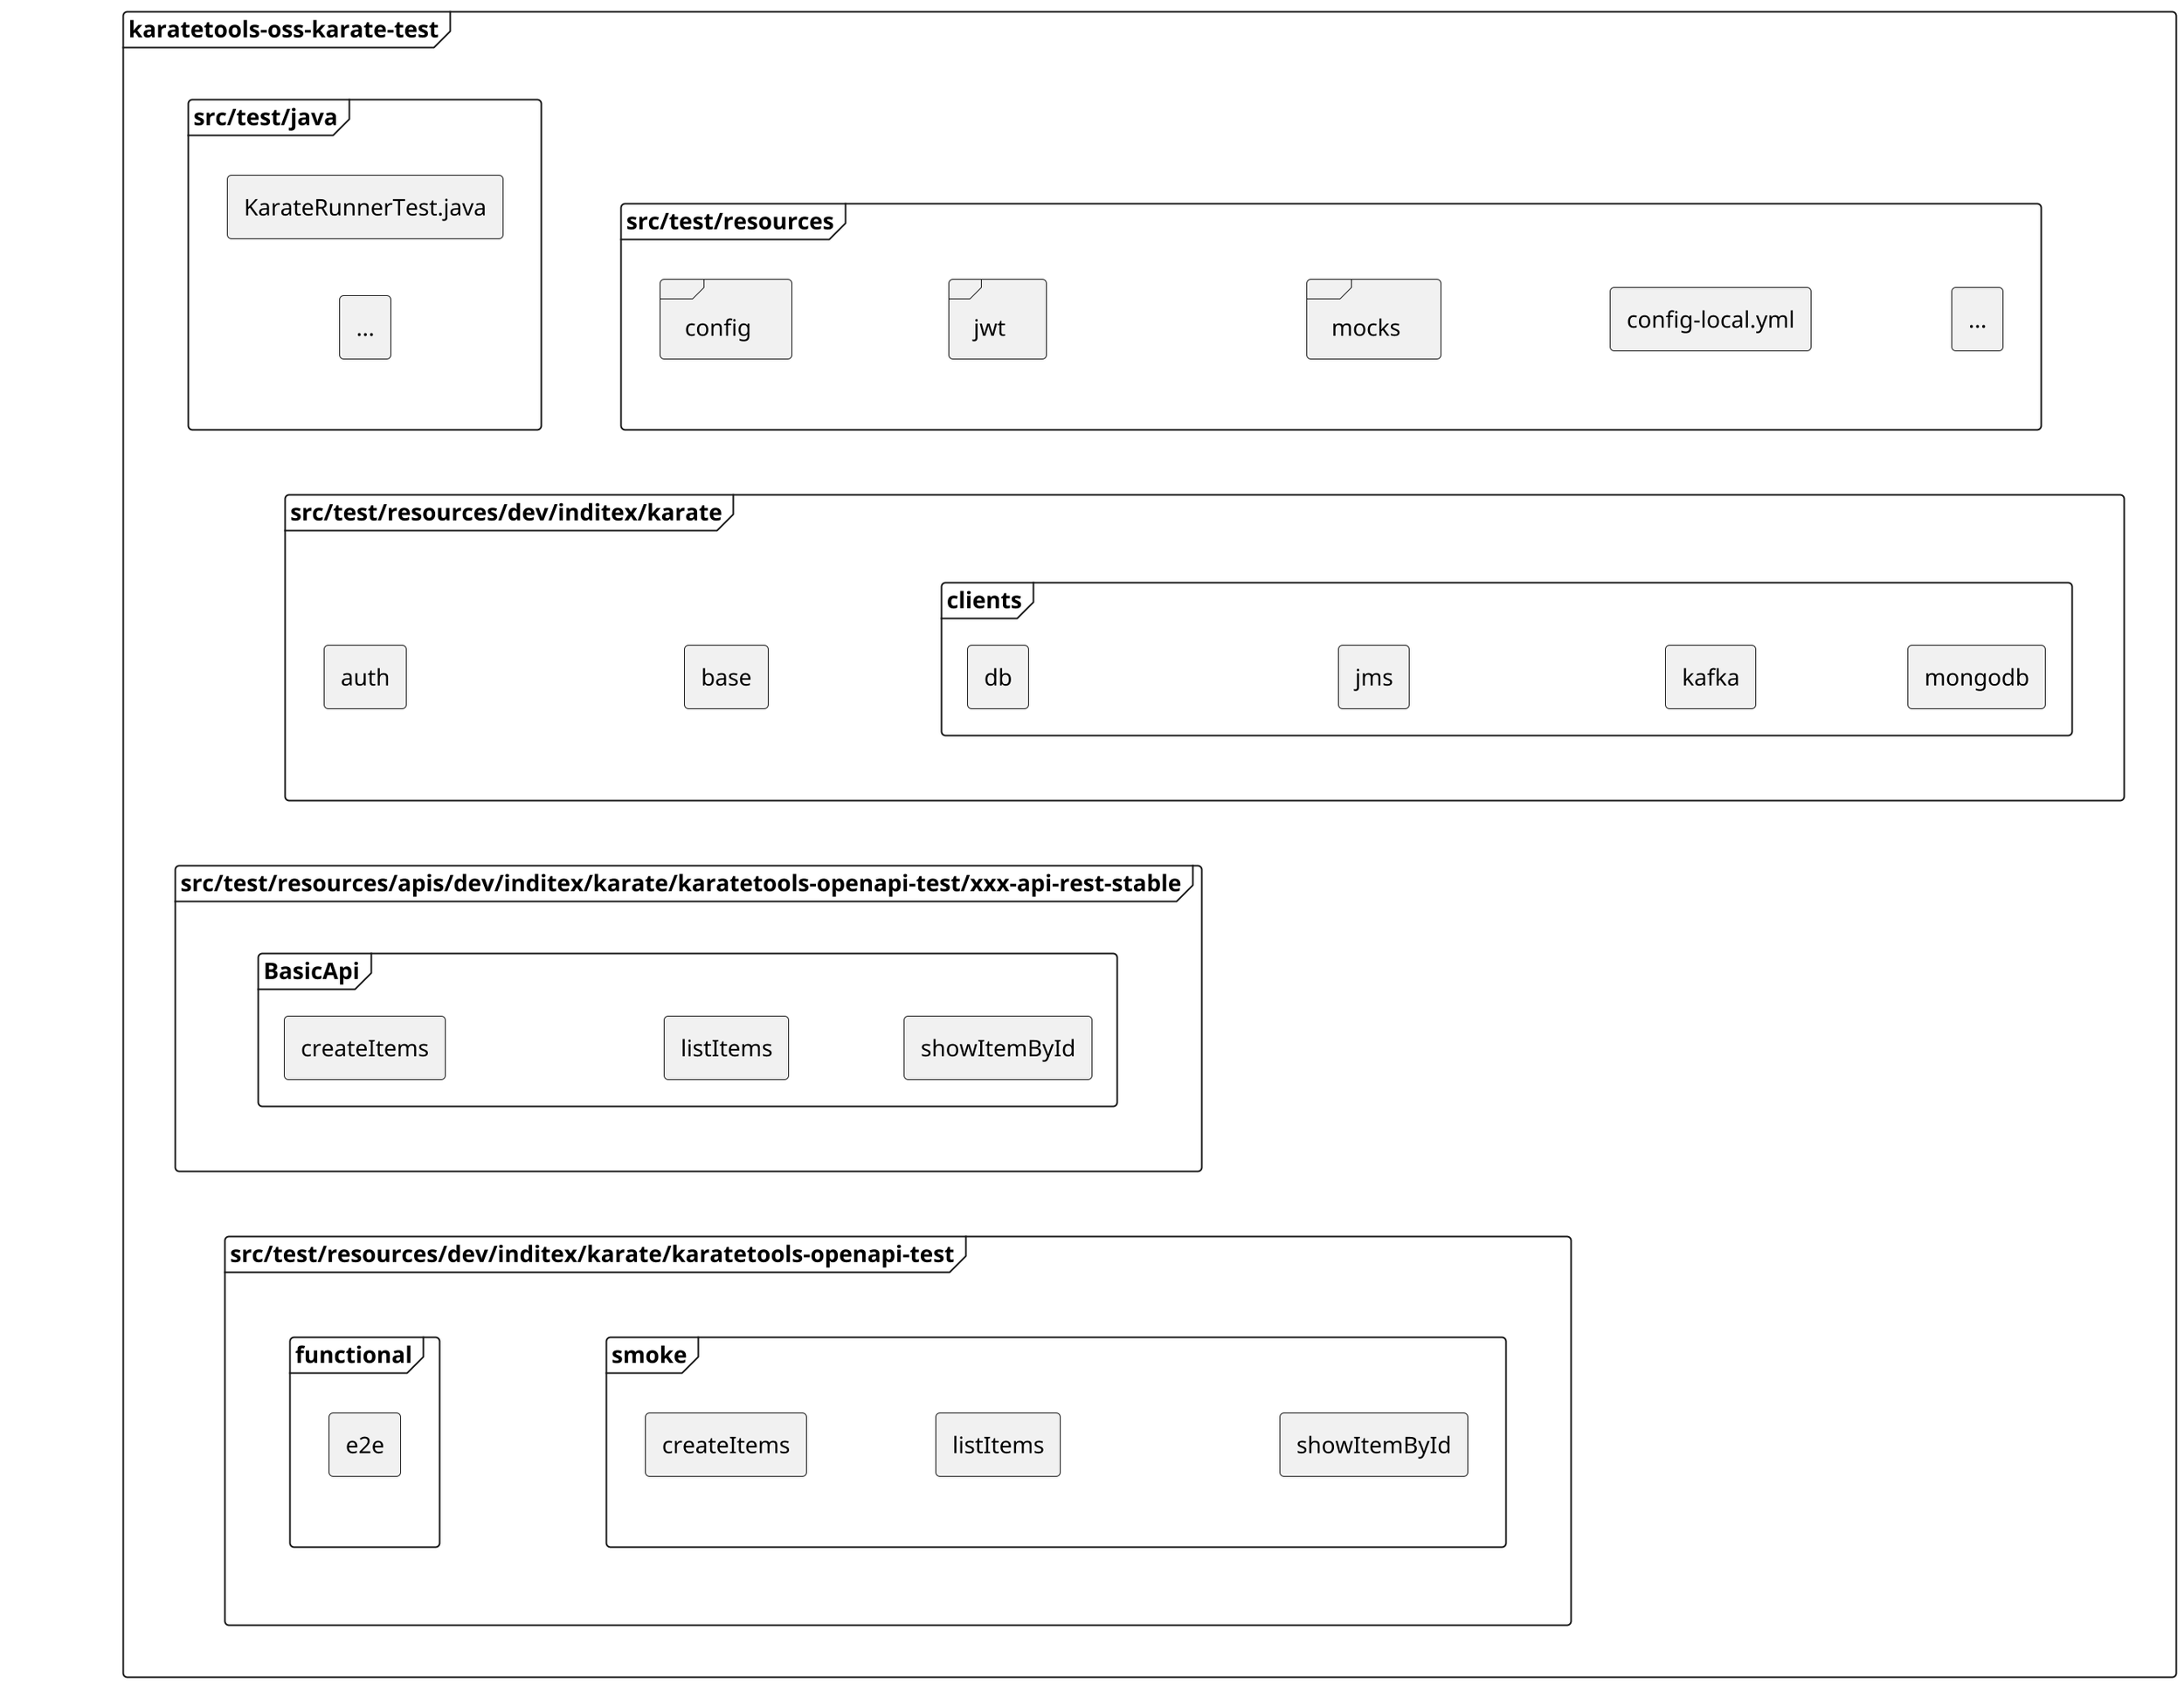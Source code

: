@startuml karatetools-oss-archetype
skinparam componentStyle rectangle
left to right direction
scale 2

frame "karatetools-oss-karate-test" {
  frame "src/test/java" {
    [KarateRunnerTest.java]
    [...] as java_plus
  }
  frame "src/test/resources" {
    [config-local.yml]
    [...] as res_plus
    frame "jwt" {
    }
    frame "config" {
    }
    frame "mocks" {
    }
  }
  frame "src/test/resources/dev/inditex/karate" {
    [auth] as auth_test
    [base] as base_test
    frame clients as clients_test {
      [db] as db_test
      [jms] as jms_test
      [kafka] as kafka_test
      [mongodb] as mongodb_test
    }
  }
  frame "src/test/resources/apis/dev/inditex/karate/karatetools-openapi-test/xxx-api-rest-stable" {
    frame [BasicApi] {
      [createItems] as createItems_api
      [listItems] as listItems_api
      [showItemById] as showItemById_api
    }
  }
  frame "src/test/resources/dev/inditex/karate/karatetools-openapi-test" {
    frame [functional] {
      [e2e]
    }
    frame [smoke] {
      [createItems] as createItems_test
      [listItems] as listItems_test
      [showItemById] as showItemById_test
    }
  }
}

' Relationships

[src/test/java] -[hidden]down- [src/test/resources]

[KarateRunnerTest.java] -[hidden]left- [java_plus]

[config] -[hidden]- [jwt]
[jwt] -[hidden]- [mocks]
[mocks] -[hidden]- [config-local.yml]
[config-local.yml] -[hidden]- [res_plus]

[src/test/java] -[hidden]left- [src/test/resources/dev/inditex/karate]

[auth_test] -[hidden]- [base_test]
[base_test] -[hidden]- [db_test]
[db_test] -[hidden]- [jms_test]
[jms_test] -[hidden]- [kafka_test]
[kafka_test] -[hidden]- [mongodb_test]

[src/test/resources/dev/inditex/karate] -[hidden]left- [src/test/resources/apis/dev/inditex/karate/karatetools-openapi-test/xxx-api-rest-stable]
[createItems_api] -[hidden]- [listItems_api]
[listItems_api]  -[hidden]- [showItemById_api]

[src/test/resources/apis/dev/inditex/karate/karatetools-openapi-test/xxx-api-rest-stable] -[hidden]left- [src/test/resources/dev/inditex/karate/karatetools-openapi-test]
[functional] -[hidden]- [smoke]

[createItems_test] -[hidden]- [listItems_test]
[listItems_test]  -[hidden]- [showItemById_test]

@enduml
